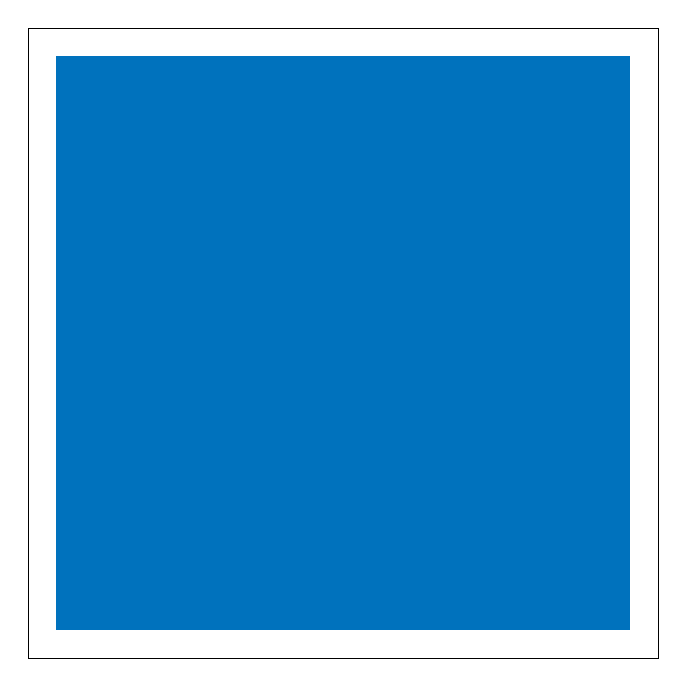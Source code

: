 % This file was created by matlab2tikz.
%
\definecolor{mycolor1}{rgb}{0.0,0.447,0.741}%
%
\begin{tikzpicture}
\footnotesize

\begin{axis}[%
width=8cm,
height=8cm,
at={(0in,0in)},
scale only axis,
xmin=-1.15,
xmax=2.15,
xtick={\empty},
ymin=0.9,
ymax=3.1,
ytick={\empty},
axis background/.style={fill=white}
]

\addplot[area legend, draw=mycolor1, fill=mycolor1, forget plot]
table[row sep=crcr] {%
x	y\\
-1	1\\
2	1\\
2	3\\
-1	3\\
-1	1\\
}--cycle;
\end{axis}
\end{tikzpicture}%